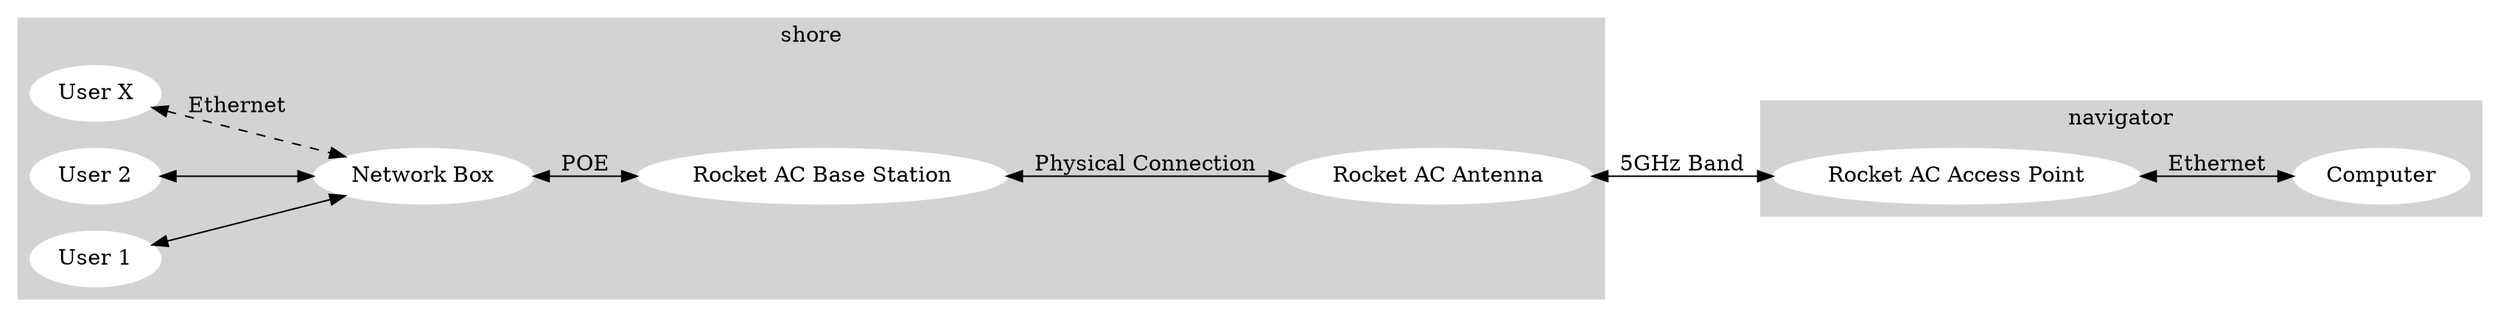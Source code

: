 digraph G {
  rankdir=LR

  subgraph cluster_0 {
    style=filled;
    color=lightgrey;
    node [style=filled,color=white];
    a0 [label = "User X"];
    a1 [label = "User 2"];
    a2 [label = "User 1"];
    aa [label = "Network Box"]
    au [label = "Rocket AC Base Station"]
    an [label = "Rocket AC Antenna"]
    label = "shore";
  }

  subgraph cluster_1 {
    style=filled;
    color=lightgrey;
    node [style=filled,color=white];
    n0 [label = "Rocket AC Access Point"]
    n1 [label = "Computer"]
    label = "navigator";
  }

  a0 -> aa [style="dashed", label = "Ethernet", dir=both]
  a1 -> aa [dir=both]
  a2 -> aa [dir=both]
  aa -> au [dir=both, label = "POE"]
  au -> an [dir=both, label = "Physical Connection"]

  n0 -> n1 [label = "Ethernet", dir=both]

  an -> n0 [dir = both, label = "5GHz Band"]
}

